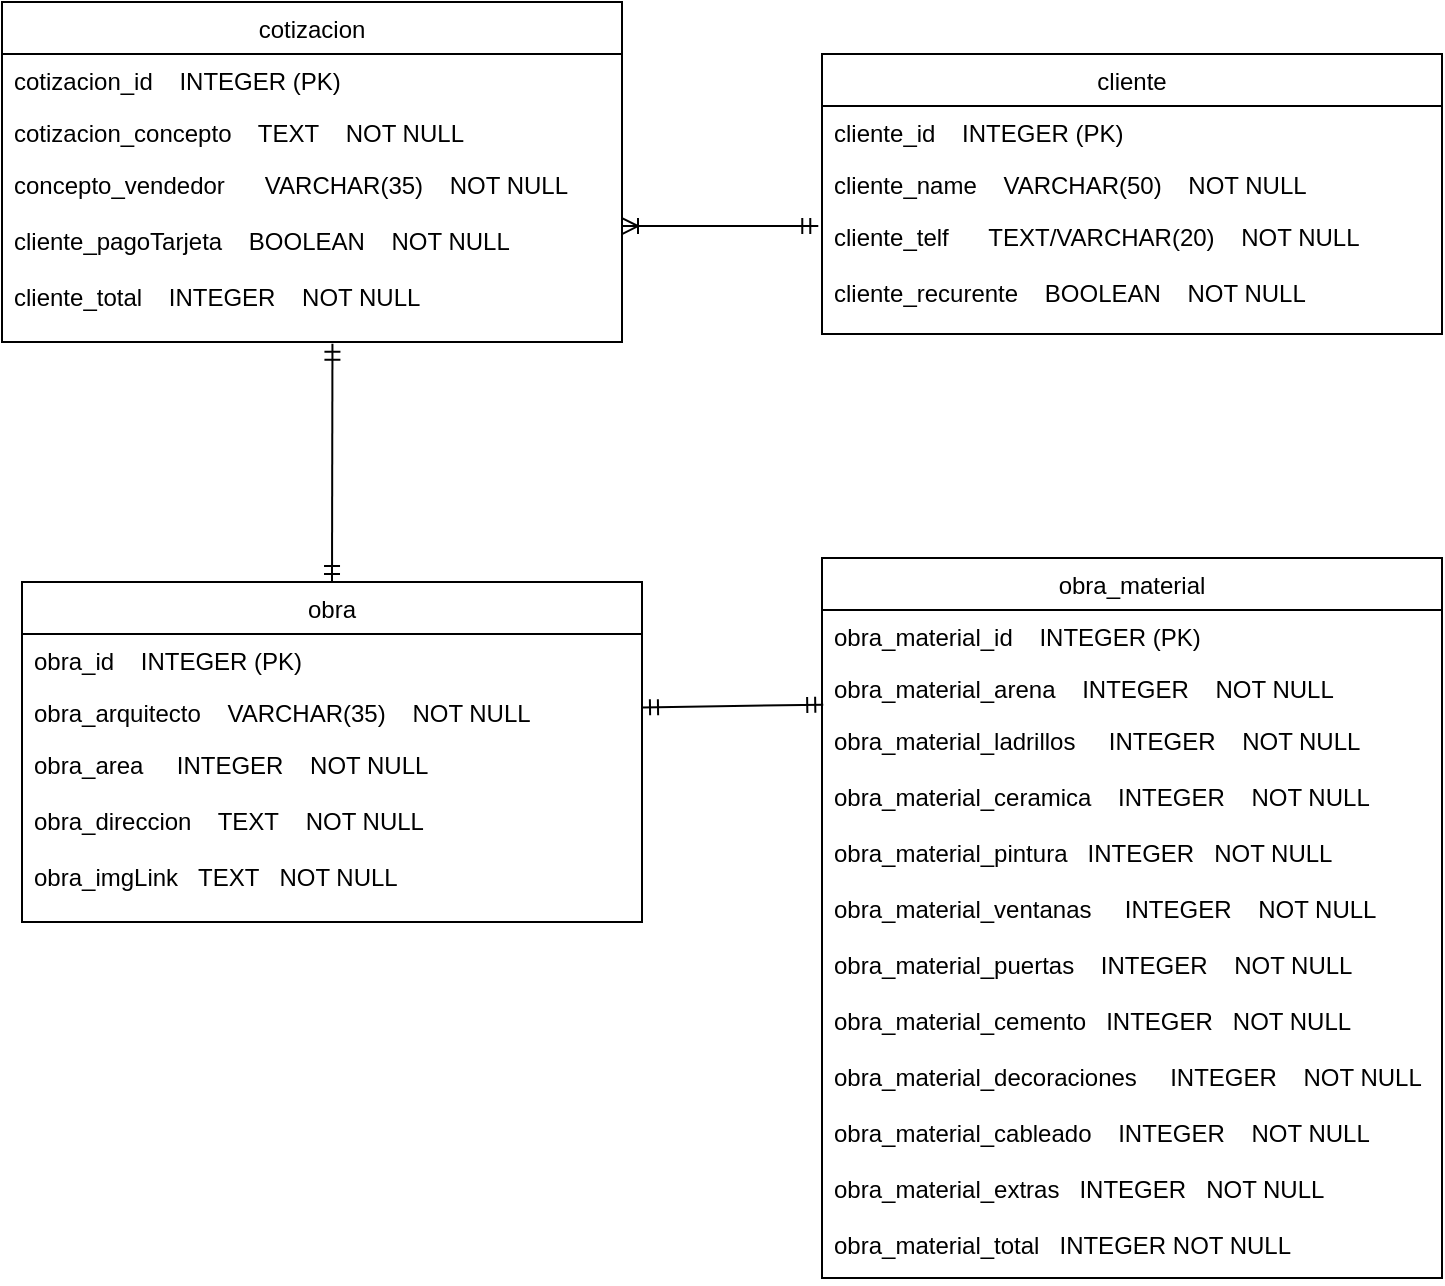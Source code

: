 <mxfile>
    <diagram id="duXvSguw2q8PD_XZzSnz" name="Página-1">
        <mxGraphModel dx="803" dy="449" grid="1" gridSize="10" guides="1" tooltips="1" connect="1" arrows="1" fold="1" page="1" pageScale="1" pageWidth="827" pageHeight="1169" math="0" shadow="0">
            <root>
                <mxCell id="0"/>
                <mxCell id="1" parent="0"/>
                <mxCell id="2" value="cliente" style="swimlane;fontStyle=0;childLayout=stackLayout;horizontal=1;startSize=26;fillColor=none;horizontalStack=0;resizeParent=1;resizeParentMax=0;resizeLast=0;collapsible=1;marginBottom=0;" parent="1" vertex="1">
                    <mxGeometry x="480" y="316" width="310" height="140" as="geometry"/>
                </mxCell>
                <mxCell id="3" value="cliente_id    INTEGER (PK)" style="text;strokeColor=none;fillColor=none;align=left;verticalAlign=top;spacingLeft=4;spacingRight=4;overflow=hidden;rotatable=0;points=[[0,0.5],[1,0.5]];portConstraint=eastwest;" parent="2" vertex="1">
                    <mxGeometry y="26" width="310" height="26" as="geometry"/>
                </mxCell>
                <mxCell id="4" value="cliente_name    VARCHAR(50)    NOT NULL" style="text;strokeColor=none;fillColor=none;align=left;verticalAlign=top;spacingLeft=4;spacingRight=4;overflow=hidden;rotatable=0;points=[[0,0.5],[1,0.5]];portConstraint=eastwest;" parent="2" vertex="1">
                    <mxGeometry y="52" width="310" height="26" as="geometry"/>
                </mxCell>
                <mxCell id="5" value="cliente_telf      TEXT/VARCHAR(20)    NOT NULL&#10;&#10;cliente_recurente    BOOLEAN    NOT NULL&#10;&#10;&#10;" style="text;strokeColor=none;fillColor=none;align=left;verticalAlign=top;spacingLeft=4;spacingRight=4;overflow=hidden;rotatable=0;points=[[0,0.5],[1,0.5]];portConstraint=eastwest;" parent="2" vertex="1">
                    <mxGeometry y="78" width="310" height="62" as="geometry"/>
                </mxCell>
                <mxCell id="19" value="cotizacion" style="swimlane;fontStyle=0;childLayout=stackLayout;horizontal=1;startSize=26;fillColor=none;horizontalStack=0;resizeParent=1;resizeParentMax=0;resizeLast=0;collapsible=1;marginBottom=0;" parent="1" vertex="1">
                    <mxGeometry x="70" y="290" width="310" height="170" as="geometry"/>
                </mxCell>
                <mxCell id="20" value="cotizacion_id    INTEGER (PK)" style="text;strokeColor=none;fillColor=none;align=left;verticalAlign=top;spacingLeft=4;spacingRight=4;overflow=hidden;rotatable=0;points=[[0,0.5],[1,0.5]];portConstraint=eastwest;" parent="19" vertex="1">
                    <mxGeometry y="26" width="310" height="26" as="geometry"/>
                </mxCell>
                <mxCell id="21" value="cotizacion_concepto    TEXT    NOT NULL" style="text;strokeColor=none;fillColor=none;align=left;verticalAlign=top;spacingLeft=4;spacingRight=4;overflow=hidden;rotatable=0;points=[[0,0.5],[1,0.5]];portConstraint=eastwest;" parent="19" vertex="1">
                    <mxGeometry y="52" width="310" height="26" as="geometry"/>
                </mxCell>
                <mxCell id="22" value="concepto_vendedor      VARCHAR(35)    NOT NULL&#10;&#10;cliente_pagoTarjeta    BOOLEAN    NOT NULL&#10;&#10;cliente_total    INTEGER    NOT NULL&#10;&#10;&#10;" style="text;strokeColor=none;fillColor=none;align=left;verticalAlign=top;spacingLeft=4;spacingRight=4;overflow=hidden;rotatable=0;points=[[0,0.5],[1,0.5]];portConstraint=eastwest;" parent="19" vertex="1">
                    <mxGeometry y="78" width="310" height="92" as="geometry"/>
                </mxCell>
                <mxCell id="24" value="obra" style="swimlane;fontStyle=0;childLayout=stackLayout;horizontal=1;startSize=26;fillColor=none;horizontalStack=0;resizeParent=1;resizeParentMax=0;resizeLast=0;collapsible=1;marginBottom=0;" parent="1" vertex="1">
                    <mxGeometry x="80" y="580" width="310" height="170" as="geometry"/>
                </mxCell>
                <mxCell id="25" value="obra_id    INTEGER (PK)    " style="text;strokeColor=none;fillColor=none;align=left;verticalAlign=top;spacingLeft=4;spacingRight=4;overflow=hidden;rotatable=0;points=[[0,0.5],[1,0.5]];portConstraint=eastwest;" parent="24" vertex="1">
                    <mxGeometry y="26" width="310" height="26" as="geometry"/>
                </mxCell>
                <mxCell id="26" value="obra_arquitecto    VARCHAR(35)    NOT NULL" style="text;strokeColor=none;fillColor=none;align=left;verticalAlign=top;spacingLeft=4;spacingRight=4;overflow=hidden;rotatable=0;points=[[0,0.5],[1,0.5]];portConstraint=eastwest;" parent="24" vertex="1">
                    <mxGeometry y="52" width="310" height="26" as="geometry"/>
                </mxCell>
                <mxCell id="27" value="obra_area     INTEGER    NOT NULL&#10;&#10;obra_direccion    TEXT    NOT NULL&#10;&#10;obra_imgLink   TEXT   NOT NULL&#10;&#10;&#10;" style="text;strokeColor=none;fillColor=none;align=left;verticalAlign=top;spacingLeft=4;spacingRight=4;overflow=hidden;rotatable=0;points=[[0,0.5],[1,0.5]];portConstraint=eastwest;" parent="24" vertex="1">
                    <mxGeometry y="78" width="310" height="92" as="geometry"/>
                </mxCell>
                <mxCell id="28" value="obra_material" style="swimlane;fontStyle=0;childLayout=stackLayout;horizontal=1;startSize=26;fillColor=none;horizontalStack=0;resizeParent=1;resizeParentMax=0;resizeLast=0;collapsible=1;marginBottom=0;" parent="1" vertex="1">
                    <mxGeometry x="480" y="568" width="310" height="360" as="geometry"/>
                </mxCell>
                <mxCell id="29" value="obra_material_id    INTEGER (PK)    " style="text;strokeColor=none;fillColor=none;align=left;verticalAlign=top;spacingLeft=4;spacingRight=4;overflow=hidden;rotatable=0;points=[[0,0.5],[1,0.5]];portConstraint=eastwest;" parent="28" vertex="1">
                    <mxGeometry y="26" width="310" height="26" as="geometry"/>
                </mxCell>
                <mxCell id="30" value="obra_material_arena    INTEGER    NOT NULL" style="text;strokeColor=none;fillColor=none;align=left;verticalAlign=top;spacingLeft=4;spacingRight=4;overflow=hidden;rotatable=0;points=[[0,0.5],[1,0.5]];portConstraint=eastwest;" parent="28" vertex="1">
                    <mxGeometry y="52" width="310" height="26" as="geometry"/>
                </mxCell>
                <mxCell id="31" value="obra_material_ladrillos     INTEGER    NOT NULL&#10;&#10;obra_material_ceramica    INTEGER    NOT NULL&#10;&#10;obra_material_pintura   INTEGER   NOT NULL&#10;&#10;obra_material_ventanas     INTEGER    NOT NULL&#10;&#10;obra_material_puertas    INTEGER    NOT NULL&#10;&#10;obra_material_cemento   INTEGER   NOT NULL&#10;&#10;obra_material_decoraciones     INTEGER    NOT NULL&#10;&#10;obra_material_cableado    INTEGER    NOT NULL&#10;&#10;obra_material_extras   INTEGER   NOT NULL&#10;&#10;obra_material_total   INTEGER NOT NULL&#10;&#10;&#10;&#10;&#10;&#10;" style="text;strokeColor=none;fillColor=none;align=left;verticalAlign=top;spacingLeft=4;spacingRight=4;overflow=hidden;rotatable=0;points=[[0,0.5],[1,0.5]];portConstraint=eastwest;" parent="28" vertex="1">
                    <mxGeometry y="78" width="310" height="282" as="geometry"/>
                </mxCell>
                <mxCell id="35" value="" style="fontSize=12;html=1;endArrow=ERmandOne;startArrow=ERmandOne;entryX=0.5;entryY=0;entryDx=0;entryDy=0;exitX=0.533;exitY=1.009;exitDx=0;exitDy=0;exitPerimeter=0;" parent="1" source="22" target="24" edge="1">
                    <mxGeometry width="100" height="100" relative="1" as="geometry">
                        <mxPoint x="420" y="560" as="sourcePoint"/>
                        <mxPoint x="520" y="460" as="targetPoint"/>
                    </mxGeometry>
                </mxCell>
                <mxCell id="36" value="" style="fontSize=12;html=1;endArrow=ERmandOne;startArrow=ERmandOne;exitX=0.002;exitY=0.821;exitDx=0;exitDy=0;exitPerimeter=0;" parent="1" source="30" target="26" edge="1">
                    <mxGeometry width="100" height="100" relative="1" as="geometry">
                        <mxPoint x="245.23" y="470.828" as="sourcePoint"/>
                        <mxPoint x="245" y="590" as="targetPoint"/>
                    </mxGeometry>
                </mxCell>
                <mxCell id="37" value="" style="fontSize=12;html=1;endArrow=ERoneToMany;startArrow=ERmandOne;exitX=-0.006;exitY=0.129;exitDx=0;exitDy=0;entryX=1;entryY=0.37;entryDx=0;entryDy=0;entryPerimeter=0;exitPerimeter=0;" edge="1" parent="1" source="5" target="22">
                    <mxGeometry width="100" height="100" relative="1" as="geometry">
                        <mxPoint x="364" y="490" as="sourcePoint"/>
                        <mxPoint x="464" y="390" as="targetPoint"/>
                    </mxGeometry>
                </mxCell>
            </root>
        </mxGraphModel>
    </diagram>
</mxfile>